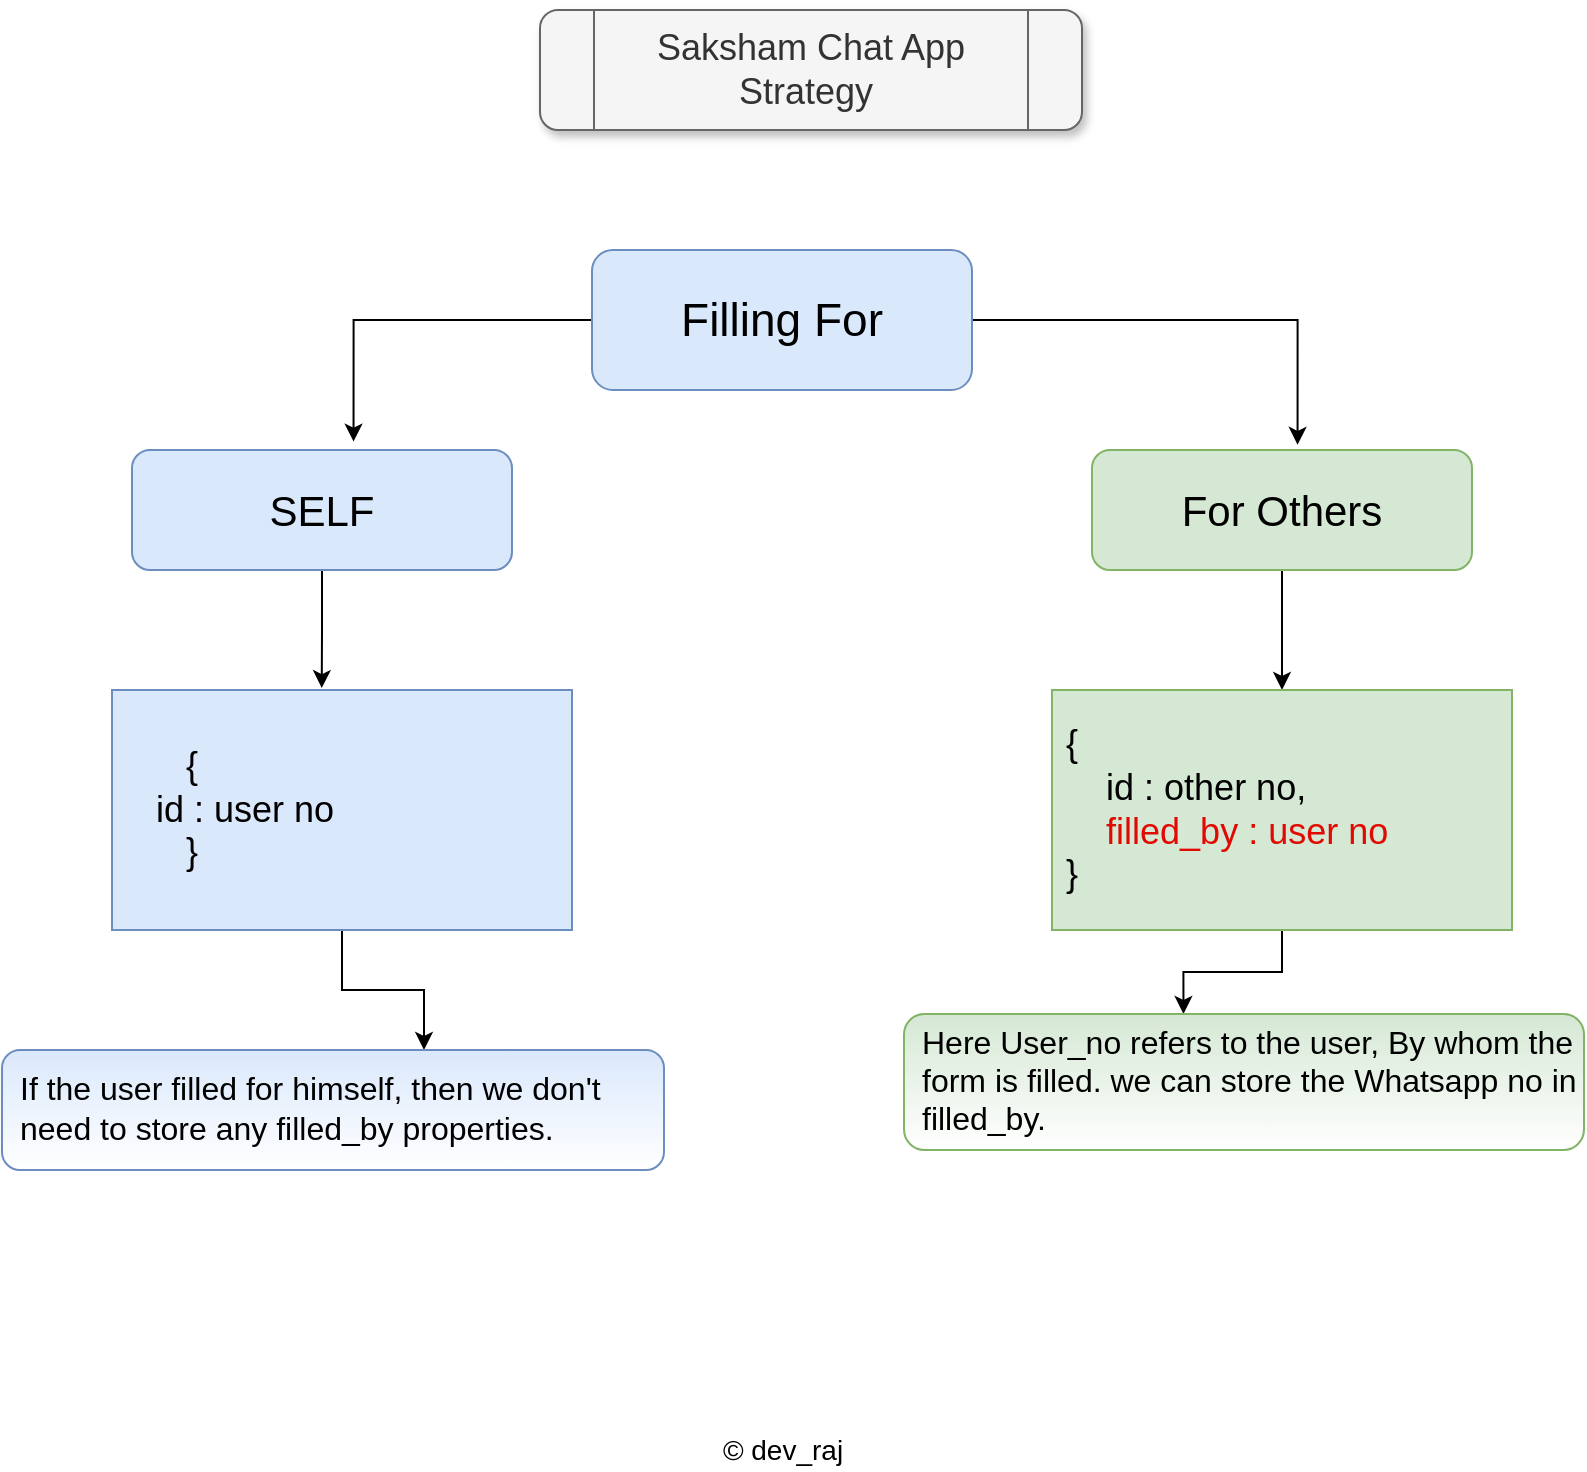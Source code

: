 <mxfile version="15.1.2" type="github">
  <diagram id="hgCmkIEfR-vc27P5w_Ru" name="Page-1">
    <mxGraphModel dx="1483" dy="2050" grid="1" gridSize="10" guides="1" tooltips="1" connect="1" arrows="1" fold="1" page="1" pageScale="1" pageWidth="827" pageHeight="1169" math="0" shadow="0">
      <root>
        <mxCell id="0" />
        <mxCell id="1" parent="0" />
        <mxCell id="TFDhoGiQngdaoRP3eJ9b-5" style="edgeStyle=orthogonalEdgeStyle;rounded=0;orthogonalLoop=1;jettySize=auto;html=1;entryX=0.583;entryY=-0.07;entryDx=0;entryDy=0;entryPerimeter=0;" edge="1" parent="1" source="TFDhoGiQngdaoRP3eJ9b-1" target="TFDhoGiQngdaoRP3eJ9b-2">
          <mxGeometry relative="1" as="geometry" />
        </mxCell>
        <mxCell id="TFDhoGiQngdaoRP3eJ9b-6" style="edgeStyle=orthogonalEdgeStyle;rounded=0;orthogonalLoop=1;jettySize=auto;html=1;entryX=0.541;entryY=-0.043;entryDx=0;entryDy=0;entryPerimeter=0;" edge="1" parent="1" source="TFDhoGiQngdaoRP3eJ9b-1" target="TFDhoGiQngdaoRP3eJ9b-3">
          <mxGeometry relative="1" as="geometry" />
        </mxCell>
        <mxCell id="TFDhoGiQngdaoRP3eJ9b-1" value="&lt;font style=&quot;font-size: 23px&quot;&gt;Filling For&lt;/font&gt;" style="rounded=1;whiteSpace=wrap;html=1;fillColor=#dae8fc;strokeColor=#6c8ebf;" vertex="1" parent="1">
          <mxGeometry x="304" y="-1010" width="190" height="70" as="geometry" />
        </mxCell>
        <mxCell id="TFDhoGiQngdaoRP3eJ9b-10" style="edgeStyle=orthogonalEdgeStyle;rounded=0;orthogonalLoop=1;jettySize=auto;html=1;entryX=0.456;entryY=-0.008;entryDx=0;entryDy=0;entryPerimeter=0;" edge="1" parent="1" source="TFDhoGiQngdaoRP3eJ9b-2" target="TFDhoGiQngdaoRP3eJ9b-7">
          <mxGeometry relative="1" as="geometry" />
        </mxCell>
        <mxCell id="TFDhoGiQngdaoRP3eJ9b-2" value="&lt;font style=&quot;font-size: 21px&quot;&gt;SELF&lt;/font&gt;" style="rounded=1;whiteSpace=wrap;html=1;fillColor=#dae8fc;strokeColor=#6c8ebf;" vertex="1" parent="1">
          <mxGeometry x="74" y="-910" width="190" height="60" as="geometry" />
        </mxCell>
        <mxCell id="TFDhoGiQngdaoRP3eJ9b-12" style="edgeStyle=orthogonalEdgeStyle;rounded=0;orthogonalLoop=1;jettySize=auto;html=1;entryX=0.5;entryY=0;entryDx=0;entryDy=0;" edge="1" parent="1" source="TFDhoGiQngdaoRP3eJ9b-3" target="TFDhoGiQngdaoRP3eJ9b-11">
          <mxGeometry relative="1" as="geometry" />
        </mxCell>
        <mxCell id="TFDhoGiQngdaoRP3eJ9b-3" value="&lt;font style=&quot;font-size: 21px&quot;&gt;For Others&lt;/font&gt;" style="rounded=1;whiteSpace=wrap;html=1;fillColor=#d5e8d4;strokeColor=#82b366;" vertex="1" parent="1">
          <mxGeometry x="554" y="-910" width="190" height="60" as="geometry" />
        </mxCell>
        <mxCell id="TFDhoGiQngdaoRP3eJ9b-20" value="" style="edgeStyle=orthogonalEdgeStyle;rounded=0;orthogonalLoop=1;jettySize=auto;html=1;" edge="1" parent="1" source="TFDhoGiQngdaoRP3eJ9b-7" target="TFDhoGiQngdaoRP3eJ9b-19">
          <mxGeometry relative="1" as="geometry">
            <Array as="points">
              <mxPoint x="179" y="-640" />
              <mxPoint x="220" y="-640" />
            </Array>
          </mxGeometry>
        </mxCell>
        <mxCell id="TFDhoGiQngdaoRP3eJ9b-7" value="&lt;font style=&quot;font-size: 18px&quot;&gt;&amp;nbsp; &amp;nbsp; &amp;nbsp; &amp;nbsp;{ &lt;br&gt;&lt;span style=&quot;white-space: pre&quot;&gt;	&lt;/span&gt;&amp;nbsp; &amp;nbsp;id : user no&lt;br&gt;&amp;nbsp; &amp;nbsp; &amp;nbsp; &amp;nbsp;}&lt;br&gt;&lt;/font&gt;" style="rounded=0;whiteSpace=wrap;html=1;align=left;fillColor=#dae8fc;strokeColor=#6c8ebf;" vertex="1" parent="1">
          <mxGeometry x="64" y="-790" width="230" height="120" as="geometry" />
        </mxCell>
        <mxCell id="TFDhoGiQngdaoRP3eJ9b-17" style="edgeStyle=orthogonalEdgeStyle;rounded=0;orthogonalLoop=1;jettySize=auto;html=1;entryX=0.411;entryY=0;entryDx=0;entryDy=0;entryPerimeter=0;" edge="1" parent="1" source="TFDhoGiQngdaoRP3eJ9b-11" target="TFDhoGiQngdaoRP3eJ9b-16">
          <mxGeometry relative="1" as="geometry" />
        </mxCell>
        <mxCell id="TFDhoGiQngdaoRP3eJ9b-11" value="&lt;font style=&quot;font-size: 18px&quot;&gt;&amp;nbsp; &amp;nbsp; &amp;nbsp; &amp;nbsp;&lt;br&gt;&lt;span style=&quot;white-space: pre&quot;&gt;	&lt;/span&gt;{ &lt;br&gt;&lt;span style=&quot;white-space: pre&quot;&gt;	&lt;/span&gt;&amp;nbsp; &amp;nbsp; id : other no,&lt;br&gt;&lt;span style=&quot;white-space: pre&quot;&gt;	&lt;/span&gt;&amp;nbsp; &amp;nbsp; &lt;font color=&quot;#e00a02&quot;&gt;filled_by : user no&lt;/font&gt;&lt;br&gt;&lt;span style=&quot;white-space: pre&quot;&gt;	&lt;/span&gt;}&lt;br&gt;&lt;br&gt;&lt;/font&gt;" style="rounded=0;whiteSpace=wrap;html=1;align=left;fillColor=#d5e8d4;strokeColor=#82b366;" vertex="1" parent="1">
          <mxGeometry x="534" y="-790" width="230" height="120" as="geometry" />
        </mxCell>
        <mxCell id="TFDhoGiQngdaoRP3eJ9b-15" value="&lt;font style=&quot;font-size: 18px&quot;&gt;Saksham Chat App&lt;br&gt;Strategy&amp;nbsp;&lt;br&gt;&lt;/font&gt;" style="shape=process;whiteSpace=wrap;html=1;backgroundOutline=1;fillColor=#f5f5f5;strokeColor=#666666;fontColor=#333333;glass=0;shadow=1;rounded=1;" vertex="1" parent="1">
          <mxGeometry x="278" y="-1130" width="271" height="60" as="geometry" />
        </mxCell>
        <mxCell id="TFDhoGiQngdaoRP3eJ9b-16" value="&lt;blockquote style=&quot;margin: 0 0 0 40px ; border: none ; padding: 0px&quot;&gt;&lt;/blockquote&gt;&lt;blockquote style=&quot;margin: 0 0 0 40px ; border: none ; padding: 0px&quot;&gt;&lt;/blockquote&gt;&lt;span style=&quot;font-size: 16px&quot;&gt;Here User_no refers to the user, By whom&amp;nbsp;&lt;/span&gt;&lt;font style=&quot;font-size: 16px&quot;&gt;the form is filled. we can store the Whatsapp no in filled_by.&lt;/font&gt;" style="rounded=1;whiteSpace=wrap;html=1;align=left;fillColor=#d5e8d4;padding=3;shadow=0;strokeWidth=1;imageAspect=1;labelPadding=72;noLabel=0;spacingTop=1;spacingLeft=7;spacingBottom=3;strokeColor=#82b366;gradientColor=#ffffff;" vertex="1" parent="1">
          <mxGeometry x="460" y="-628" width="340" height="68" as="geometry" />
        </mxCell>
        <mxCell id="TFDhoGiQngdaoRP3eJ9b-19" value="&lt;blockquote style=&quot;margin: 0 0 0 40px ; border: none ; padding: 0px&quot;&gt;&lt;/blockquote&gt;&lt;blockquote style=&quot;margin: 0 0 0 40px ; border: none ; padding: 0px&quot;&gt;&lt;/blockquote&gt;&lt;span style=&quot;font-size: 16px&quot;&gt;If the user filled for himself, then we don&#39;t need to store any filled_by properties.&lt;/span&gt;" style="rounded=1;whiteSpace=wrap;html=1;align=left;fillColor=#dae8fc;padding=3;shadow=0;strokeWidth=1;imageAspect=1;labelPadding=72;noLabel=0;spacingTop=1;spacingLeft=7;spacingBottom=3;strokeColor=#6c8ebf;gradientColor=#ffffff;" vertex="1" parent="1">
          <mxGeometry x="9" y="-610" width="331" height="60" as="geometry" />
        </mxCell>
        <mxCell id="TFDhoGiQngdaoRP3eJ9b-21" value="&lt;span style=&quot;font-family: &amp;#34;arial&amp;#34; , sans-serif ; background-color: rgb(255 , 255 , 255)&quot;&gt;&lt;font style=&quot;font-size: 14px&quot;&gt;© dev_raj&lt;/font&gt;&lt;/span&gt;" style="text;html=1;align=center;verticalAlign=middle;resizable=0;points=[];autosize=1;strokeColor=none;fillColor=none;" vertex="1" parent="1">
          <mxGeometry x="359" y="-420" width="80" height="20" as="geometry" />
        </mxCell>
      </root>
    </mxGraphModel>
  </diagram>
</mxfile>
